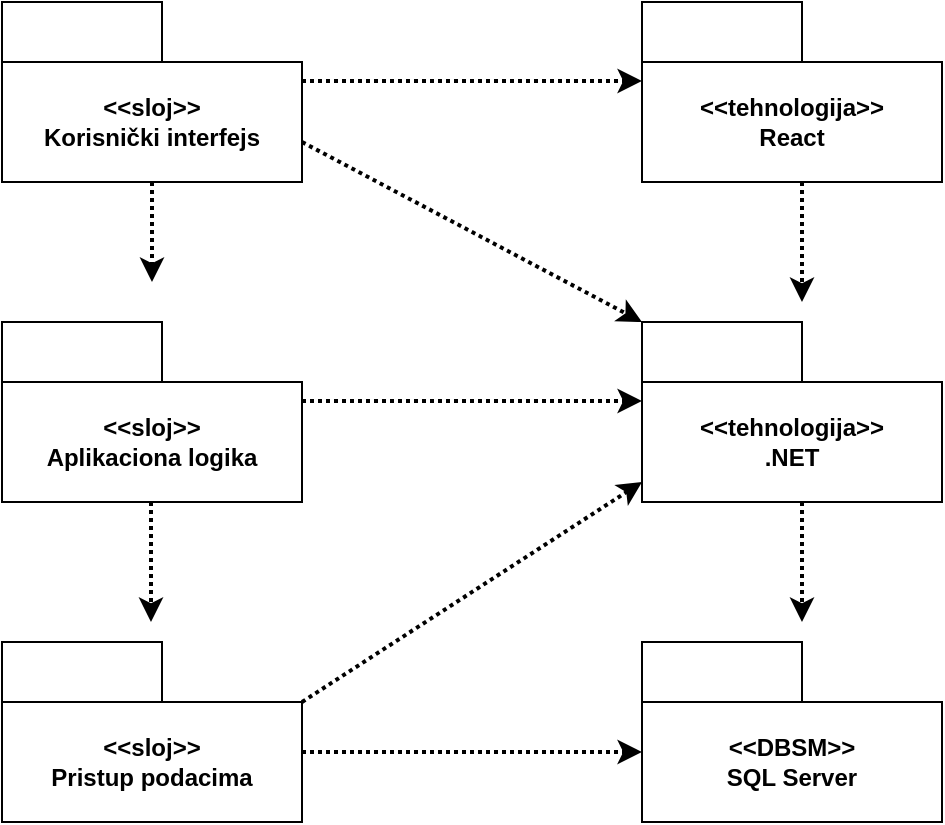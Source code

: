 <mxfile version="25.0.1">
  <diagram name="Page-1" id="OsFqy9htlkczYrpfh6MQ">
    <mxGraphModel dx="1050" dy="621" grid="1" gridSize="10" guides="1" tooltips="1" connect="1" arrows="1" fold="1" page="1" pageScale="1" pageWidth="850" pageHeight="1100" math="0" shadow="0">
      <root>
        <mxCell id="0" />
        <mxCell id="1" parent="0" />
        <mxCell id="EEaSZo7GLCxWy8YSFN89-1" value="&amp;lt;&amp;lt;sloj&amp;gt;&amp;gt;&lt;div&gt;Korisnički interfejs&lt;/div&gt;" style="shape=folder;fontStyle=1;tabWidth=80;tabHeight=30;tabPosition=left;html=1;boundedLbl=1;whiteSpace=wrap;" vertex="1" parent="1">
          <mxGeometry x="160" y="160" width="150" height="90" as="geometry" />
        </mxCell>
        <mxCell id="EEaSZo7GLCxWy8YSFN89-2" value="&amp;lt;&amp;lt;tehnologija&amp;gt;&amp;gt;&lt;div&gt;.NET&lt;/div&gt;" style="shape=folder;fontStyle=1;tabWidth=80;tabHeight=30;tabPosition=left;html=1;boundedLbl=1;whiteSpace=wrap;" vertex="1" parent="1">
          <mxGeometry x="480" y="320" width="150" height="90" as="geometry" />
        </mxCell>
        <mxCell id="EEaSZo7GLCxWy8YSFN89-3" value="&amp;lt;&amp;lt;sloj&amp;gt;&amp;gt;&lt;div&gt;Aplikaciona logika&lt;/div&gt;" style="shape=folder;fontStyle=1;tabWidth=80;tabHeight=30;tabPosition=left;html=1;boundedLbl=1;whiteSpace=wrap;" vertex="1" parent="1">
          <mxGeometry x="160" y="320" width="150" height="90" as="geometry" />
        </mxCell>
        <mxCell id="EEaSZo7GLCxWy8YSFN89-4" value="&amp;lt;&amp;lt;tehnologija&amp;gt;&amp;gt;&lt;div&gt;React&lt;/div&gt;" style="shape=folder;fontStyle=1;tabWidth=80;tabHeight=30;tabPosition=left;html=1;boundedLbl=1;whiteSpace=wrap;" vertex="1" parent="1">
          <mxGeometry x="480" y="160" width="150" height="90" as="geometry" />
        </mxCell>
        <mxCell id="EEaSZo7GLCxWy8YSFN89-5" value="&amp;lt;&amp;lt;DBSM&amp;gt;&amp;gt;&lt;div&gt;SQL Server&lt;/div&gt;" style="shape=folder;fontStyle=1;tabWidth=80;tabHeight=30;tabPosition=left;html=1;boundedLbl=1;whiteSpace=wrap;" vertex="1" parent="1">
          <mxGeometry x="480" y="480" width="150" height="90" as="geometry" />
        </mxCell>
        <mxCell id="EEaSZo7GLCxWy8YSFN89-6" value="&amp;lt;&amp;lt;sloj&amp;gt;&amp;gt;&lt;div&gt;Pristup podacima&lt;/div&gt;" style="shape=folder;fontStyle=1;tabWidth=80;tabHeight=30;tabPosition=left;html=1;boundedLbl=1;whiteSpace=wrap;" vertex="1" parent="1">
          <mxGeometry x="160" y="480" width="150" height="90" as="geometry" />
        </mxCell>
        <mxCell id="EEaSZo7GLCxWy8YSFN89-15" value="" style="endArrow=classic;html=1;rounded=0;exitX=0.5;exitY=1;exitDx=0;exitDy=0;exitPerimeter=0;dashed=1;dashPattern=1 1;strokeWidth=2;" edge="1" parent="1" source="EEaSZo7GLCxWy8YSFN89-1">
          <mxGeometry width="50" height="50" relative="1" as="geometry">
            <mxPoint x="400" y="350" as="sourcePoint" />
            <mxPoint x="235" y="300" as="targetPoint" />
          </mxGeometry>
        </mxCell>
        <mxCell id="EEaSZo7GLCxWy8YSFN89-16" value="" style="endArrow=classic;html=1;rounded=0;exitX=0.5;exitY=1;exitDx=0;exitDy=0;exitPerimeter=0;dashed=1;dashPattern=1 1;strokeWidth=2;" edge="1" parent="1">
          <mxGeometry width="50" height="50" relative="1" as="geometry">
            <mxPoint x="234.5" y="410" as="sourcePoint" />
            <mxPoint x="234.5" y="470" as="targetPoint" />
          </mxGeometry>
        </mxCell>
        <mxCell id="EEaSZo7GLCxWy8YSFN89-17" value="" style="endArrow=classic;html=1;rounded=0;exitX=0.5;exitY=1;exitDx=0;exitDy=0;exitPerimeter=0;dashed=1;dashPattern=1 1;strokeWidth=2;" edge="1" parent="1">
          <mxGeometry width="50" height="50" relative="1" as="geometry">
            <mxPoint x="560" y="410" as="sourcePoint" />
            <mxPoint x="560" y="470" as="targetPoint" />
          </mxGeometry>
        </mxCell>
        <mxCell id="EEaSZo7GLCxWy8YSFN89-18" value="" style="endArrow=classic;html=1;rounded=0;exitX=0.5;exitY=1;exitDx=0;exitDy=0;exitPerimeter=0;dashed=1;dashPattern=1 1;strokeWidth=2;" edge="1" parent="1">
          <mxGeometry width="50" height="50" relative="1" as="geometry">
            <mxPoint x="560" y="250" as="sourcePoint" />
            <mxPoint x="560" y="310" as="targetPoint" />
          </mxGeometry>
        </mxCell>
        <mxCell id="EEaSZo7GLCxWy8YSFN89-19" value="" style="endArrow=classic;html=1;rounded=0;exitX=0.5;exitY=1;exitDx=0;exitDy=0;exitPerimeter=0;entryX=0;entryY=0;entryDx=0;entryDy=0;entryPerimeter=0;dashed=1;dashPattern=1 1;strokeWidth=2;" edge="1" parent="1" target="EEaSZo7GLCxWy8YSFN89-2">
          <mxGeometry width="50" height="50" relative="1" as="geometry">
            <mxPoint x="310" y="230" as="sourcePoint" />
            <mxPoint x="310" y="290" as="targetPoint" />
          </mxGeometry>
        </mxCell>
        <mxCell id="EEaSZo7GLCxWy8YSFN89-20" value="" style="endArrow=classic;html=1;rounded=0;exitX=0;exitY=0;exitDx=150;exitDy=55;exitPerimeter=0;entryX=0;entryY=0;entryDx=0;entryDy=55;entryPerimeter=0;dashed=1;dashPattern=1 1;strokeWidth=2;" edge="1" parent="1" source="EEaSZo7GLCxWy8YSFN89-6" target="EEaSZo7GLCxWy8YSFN89-5">
          <mxGeometry width="50" height="50" relative="1" as="geometry">
            <mxPoint x="310" y="510" as="sourcePoint" />
            <mxPoint x="450" y="535" as="targetPoint" />
          </mxGeometry>
        </mxCell>
        <mxCell id="EEaSZo7GLCxWy8YSFN89-21" value="" style="endArrow=classic;html=1;rounded=0;exitX=0;exitY=0;exitDx=150;exitDy=55;exitPerimeter=0;entryX=0;entryY=0;entryDx=0;entryDy=55;entryPerimeter=0;dashed=1;dashPattern=1 1;strokeWidth=2;" edge="1" parent="1">
          <mxGeometry width="50" height="50" relative="1" as="geometry">
            <mxPoint x="310" y="359.5" as="sourcePoint" />
            <mxPoint x="480" y="359.5" as="targetPoint" />
          </mxGeometry>
        </mxCell>
        <mxCell id="EEaSZo7GLCxWy8YSFN89-22" value="" style="endArrow=classic;html=1;rounded=0;exitX=0;exitY=0;exitDx=150;exitDy=55;exitPerimeter=0;entryX=0;entryY=0;entryDx=0;entryDy=55;entryPerimeter=0;dashed=1;dashPattern=1 1;strokeWidth=2;" edge="1" parent="1">
          <mxGeometry width="50" height="50" relative="1" as="geometry">
            <mxPoint x="310" y="199.5" as="sourcePoint" />
            <mxPoint x="480" y="199.5" as="targetPoint" />
          </mxGeometry>
        </mxCell>
        <mxCell id="EEaSZo7GLCxWy8YSFN89-23" value="" style="endArrow=classic;html=1;rounded=0;exitX=0;exitY=0;exitDx=150;exitDy=55;exitPerimeter=0;entryX=0;entryY=0;entryDx=0;entryDy=80;entryPerimeter=0;dashed=1;dashPattern=1 1;strokeWidth=2;" edge="1" parent="1" target="EEaSZo7GLCxWy8YSFN89-2">
          <mxGeometry width="50" height="50" relative="1" as="geometry">
            <mxPoint x="310" y="510" as="sourcePoint" />
            <mxPoint x="480" y="510" as="targetPoint" />
          </mxGeometry>
        </mxCell>
      </root>
    </mxGraphModel>
  </diagram>
</mxfile>
